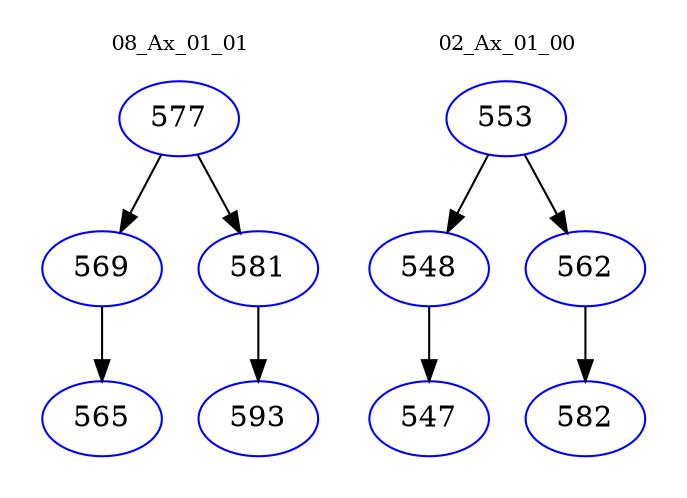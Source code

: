 digraph{
subgraph cluster_0 {
color = white
label = "08_Ax_01_01";
fontsize=10;
T0_577 [label="577", color="blue"]
T0_577 -> T0_569 [color="black"]
T0_569 [label="569", color="blue"]
T0_569 -> T0_565 [color="black"]
T0_565 [label="565", color="blue"]
T0_577 -> T0_581 [color="black"]
T0_581 [label="581", color="blue"]
T0_581 -> T0_593 [color="black"]
T0_593 [label="593", color="blue"]
}
subgraph cluster_1 {
color = white
label = "02_Ax_01_00";
fontsize=10;
T1_553 [label="553", color="blue"]
T1_553 -> T1_548 [color="black"]
T1_548 [label="548", color="blue"]
T1_548 -> T1_547 [color="black"]
T1_547 [label="547", color="blue"]
T1_553 -> T1_562 [color="black"]
T1_562 [label="562", color="blue"]
T1_562 -> T1_582 [color="black"]
T1_582 [label="582", color="blue"]
}
}
